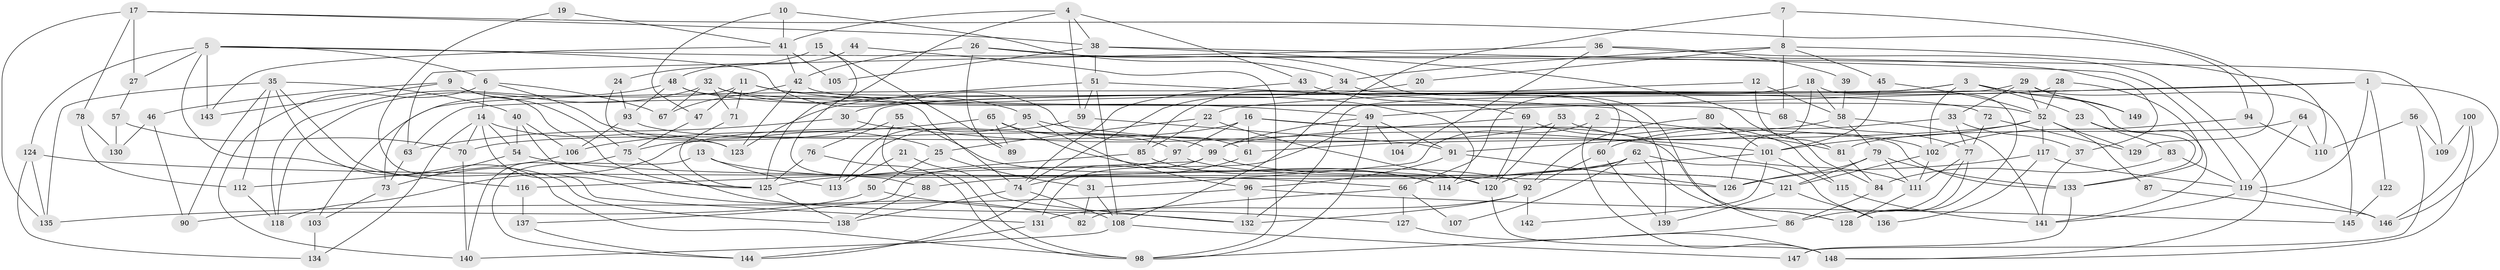 // Generated by graph-tools (version 1.1) at 2025/14/03/09/25 04:14:48]
// undirected, 149 vertices, 298 edges
graph export_dot {
graph [start="1"]
  node [color=gray90,style=filled];
  1;
  2;
  3;
  4;
  5;
  6;
  7;
  8;
  9;
  10;
  11;
  12;
  13;
  14;
  15;
  16;
  17;
  18;
  19;
  20;
  21;
  22;
  23;
  24;
  25;
  26;
  27;
  28;
  29;
  30;
  31;
  32;
  33;
  34;
  35;
  36;
  37;
  38;
  39;
  40;
  41;
  42;
  43;
  44;
  45;
  46;
  47;
  48;
  49;
  50;
  51;
  52;
  53;
  54;
  55;
  56;
  57;
  58;
  59;
  60;
  61;
  62;
  63;
  64;
  65;
  66;
  67;
  68;
  69;
  70;
  71;
  72;
  73;
  74;
  75;
  76;
  77;
  78;
  79;
  80;
  81;
  82;
  83;
  84;
  85;
  86;
  87;
  88;
  89;
  90;
  91;
  92;
  93;
  94;
  95;
  96;
  97;
  98;
  99;
  100;
  101;
  102;
  103;
  104;
  105;
  106;
  107;
  108;
  109;
  110;
  111;
  112;
  113;
  114;
  115;
  116;
  117;
  118;
  119;
  120;
  121;
  122;
  123;
  124;
  125;
  126;
  127;
  128;
  129;
  130;
  131;
  132;
  133;
  134;
  135;
  136;
  137;
  138;
  139;
  140;
  141;
  142;
  143;
  144;
  145;
  146;
  147;
  148;
  149;
  1 -- 49;
  1 -- 119;
  1 -- 63;
  1 -- 122;
  1 -- 146;
  2 -- 31;
  2 -- 148;
  2 -- 81;
  3 -- 102;
  3 -- 30;
  3 -- 23;
  3 -- 103;
  3 -- 141;
  3 -- 149;
  4 -- 59;
  4 -- 38;
  4 -- 41;
  4 -- 43;
  4 -- 88;
  5 -- 61;
  5 -- 124;
  5 -- 6;
  5 -- 27;
  5 -- 109;
  5 -- 116;
  5 -- 143;
  6 -- 67;
  6 -- 14;
  6 -- 25;
  6 -- 140;
  7 -- 8;
  7 -- 108;
  7 -- 129;
  8 -- 45;
  8 -- 34;
  8 -- 20;
  8 -- 68;
  8 -- 110;
  9 -- 143;
  9 -- 125;
  9 -- 46;
  9 -- 75;
  10 -- 41;
  10 -- 34;
  10 -- 47;
  11 -- 47;
  11 -- 71;
  11 -- 49;
  11 -- 72;
  11 -- 73;
  12 -- 81;
  12 -- 58;
  12 -- 22;
  13 -- 144;
  13 -- 120;
  13 -- 113;
  14 -- 123;
  14 -- 54;
  14 -- 70;
  14 -- 82;
  14 -- 134;
  15 -- 89;
  15 -- 125;
  15 -- 24;
  16 -- 70;
  16 -- 128;
  16 -- 61;
  16 -- 97;
  16 -- 133;
  17 -- 135;
  17 -- 94;
  17 -- 27;
  17 -- 38;
  17 -- 78;
  18 -- 58;
  18 -- 126;
  18 -- 66;
  18 -- 128;
  19 -- 131;
  19 -- 41;
  20 -- 85;
  21 -- 132;
  21 -- 113;
  22 -- 120;
  22 -- 25;
  22 -- 85;
  23 -- 133;
  23 -- 83;
  24 -- 123;
  24 -- 93;
  25 -- 31;
  25 -- 50;
  26 -- 86;
  26 -- 37;
  26 -- 42;
  26 -- 89;
  27 -- 57;
  28 -- 133;
  28 -- 52;
  28 -- 132;
  29 -- 52;
  29 -- 75;
  29 -- 33;
  29 -- 145;
  29 -- 149;
  30 -- 111;
  30 -- 63;
  31 -- 82;
  31 -- 108;
  32 -- 95;
  32 -- 68;
  32 -- 67;
  32 -- 71;
  32 -- 118;
  33 -- 77;
  33 -- 37;
  33 -- 60;
  34 -- 60;
  34 -- 74;
  35 -- 98;
  35 -- 112;
  35 -- 40;
  35 -- 90;
  35 -- 135;
  35 -- 138;
  36 -- 148;
  36 -- 63;
  36 -- 39;
  36 -- 104;
  37 -- 141;
  38 -- 51;
  38 -- 84;
  38 -- 105;
  38 -- 119;
  39 -- 58;
  40 -- 54;
  40 -- 106;
  40 -- 125;
  41 -- 42;
  41 -- 105;
  41 -- 143;
  42 -- 52;
  42 -- 67;
  42 -- 123;
  43 -- 74;
  43 -- 69;
  44 -- 98;
  44 -- 48;
  45 -- 52;
  45 -- 101;
  46 -- 130;
  46 -- 90;
  47 -- 75;
  48 -- 93;
  48 -- 118;
  48 -- 74;
  48 -- 114;
  49 -- 91;
  49 -- 98;
  49 -- 99;
  49 -- 104;
  49 -- 131;
  50 -- 90;
  50 -- 127;
  51 -- 108;
  51 -- 59;
  51 -- 123;
  51 -- 139;
  52 -- 61;
  52 -- 101;
  52 -- 87;
  52 -- 117;
  52 -- 129;
  53 -- 102;
  53 -- 120;
  53 -- 118;
  54 -- 73;
  54 -- 66;
  55 -- 92;
  55 -- 98;
  55 -- 76;
  56 -- 147;
  56 -- 110;
  56 -- 109;
  57 -- 70;
  57 -- 130;
  58 -- 79;
  58 -- 141;
  58 -- 91;
  59 -- 91;
  59 -- 113;
  60 -- 139;
  60 -- 92;
  61 -- 74;
  62 -- 128;
  62 -- 136;
  62 -- 88;
  62 -- 107;
  62 -- 120;
  63 -- 73;
  64 -- 81;
  64 -- 119;
  64 -- 110;
  65 -- 106;
  65 -- 114;
  65 -- 89;
  65 -- 97;
  66 -- 82;
  66 -- 107;
  66 -- 127;
  68 -- 77;
  69 -- 99;
  69 -- 115;
  69 -- 120;
  70 -- 140;
  71 -- 125;
  72 -- 129;
  72 -- 77;
  73 -- 103;
  74 -- 138;
  74 -- 108;
  75 -- 140;
  75 -- 132;
  76 -- 125;
  76 -- 98;
  77 -- 86;
  77 -- 111;
  77 -- 128;
  78 -- 112;
  78 -- 130;
  79 -- 121;
  79 -- 111;
  79 -- 126;
  79 -- 133;
  80 -- 101;
  80 -- 92;
  81 -- 84;
  83 -- 119;
  83 -- 84;
  84 -- 86;
  85 -- 125;
  85 -- 114;
  86 -- 98;
  87 -- 146;
  88 -- 138;
  91 -- 126;
  91 -- 96;
  92 -- 132;
  92 -- 131;
  92 -- 142;
  93 -- 99;
  93 -- 106;
  94 -- 102;
  94 -- 110;
  95 -- 101;
  95 -- 96;
  95 -- 113;
  96 -- 132;
  96 -- 135;
  96 -- 145;
  97 -- 121;
  97 -- 137;
  99 -- 144;
  99 -- 116;
  99 -- 121;
  100 -- 109;
  100 -- 148;
  100 -- 146;
  101 -- 115;
  101 -- 114;
  101 -- 142;
  102 -- 121;
  102 -- 111;
  103 -- 134;
  106 -- 112;
  108 -- 140;
  108 -- 147;
  111 -- 128;
  112 -- 118;
  115 -- 141;
  116 -- 137;
  117 -- 119;
  117 -- 126;
  117 -- 136;
  119 -- 146;
  119 -- 141;
  120 -- 148;
  121 -- 136;
  121 -- 139;
  122 -- 145;
  124 -- 135;
  124 -- 126;
  124 -- 134;
  125 -- 138;
  127 -- 148;
  131 -- 144;
  133 -- 147;
  137 -- 144;
}
